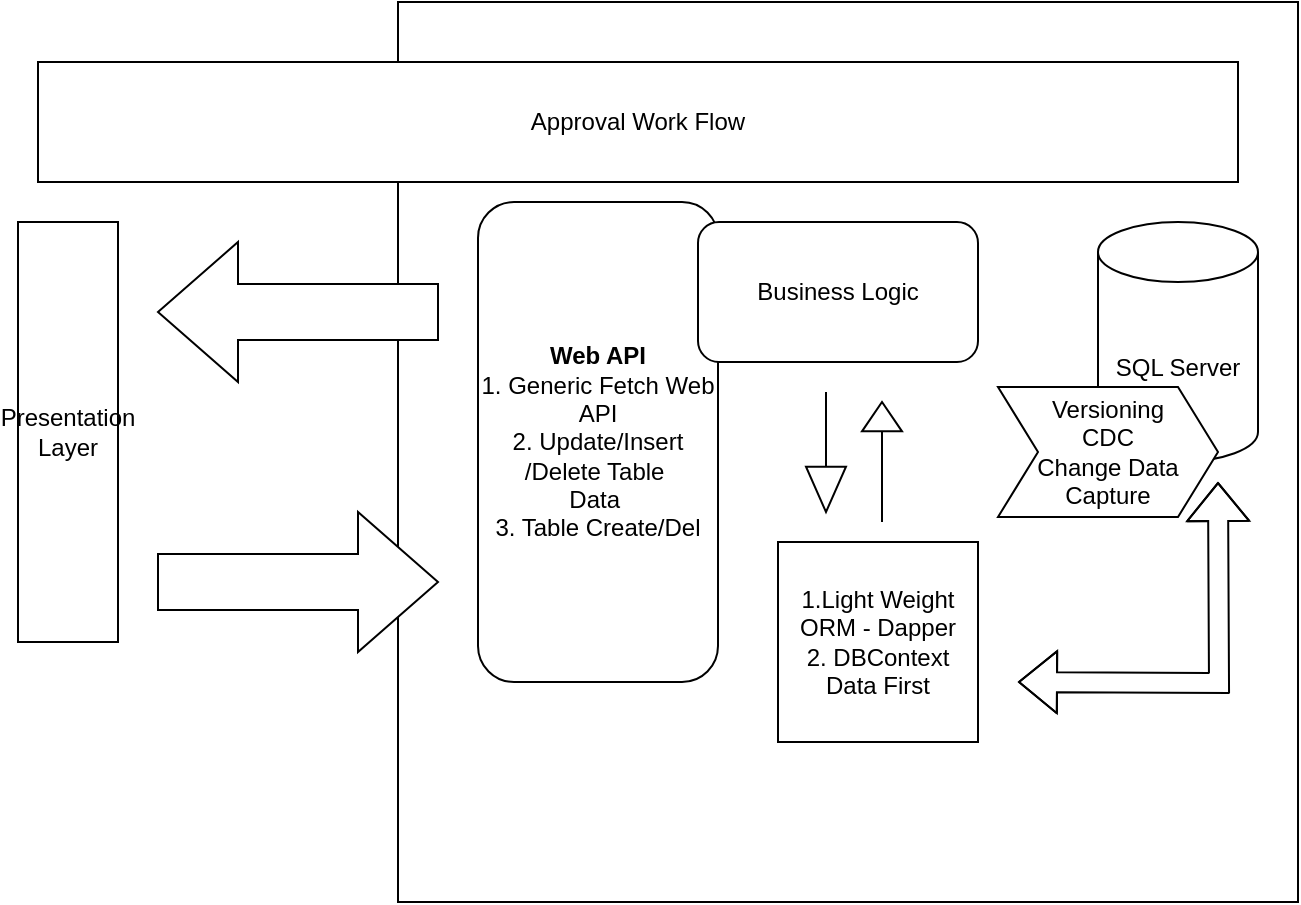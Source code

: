 <mxfile version="15.4.0" type="github" pages="2">
  <diagram id="yoYdtd2djBJbXm_HWHxz" name="GenericLayout">
    <mxGraphModel dx="782" dy="1479" grid="1" gridSize="10" guides="1" tooltips="1" connect="1" arrows="1" fold="1" page="1" pageScale="1" pageWidth="850" pageHeight="1100" math="0" shadow="0">
      <root>
        <mxCell id="0" />
        <mxCell id="1" parent="0" />
        <mxCell id="3N2yypHkeLpr1BuUNtrp-8" value="" style="whiteSpace=wrap;html=1;aspect=fixed;" parent="1" vertex="1">
          <mxGeometry x="280" y="-430" width="450" height="450" as="geometry" />
        </mxCell>
        <mxCell id="3N2yypHkeLpr1BuUNtrp-3" value="SQL Server" style="shape=cylinder3;whiteSpace=wrap;html=1;boundedLbl=1;backgroundOutline=1;size=15;" parent="1" vertex="1">
          <mxGeometry x="630" y="-320" width="80" height="120" as="geometry" />
        </mxCell>
        <mxCell id="3N2yypHkeLpr1BuUNtrp-2" value="&lt;b&gt;Web API&lt;br&gt;&lt;/b&gt;1. Generic Fetch Web API&lt;br&gt;2. Update/Insert&lt;br&gt;/Delete Table&amp;nbsp;&lt;br&gt;Data&amp;nbsp;&lt;br&gt;3. Table Create/Del" style="rounded=1;whiteSpace=wrap;html=1;" parent="1" vertex="1">
          <mxGeometry x="320" y="-330" width="120" height="240" as="geometry" />
        </mxCell>
        <mxCell id="3N2yypHkeLpr1BuUNtrp-5" value="1.Light Weight ORM - Dapper&lt;br&gt;2. DBContext Data First" style="whiteSpace=wrap;html=1;aspect=fixed;" parent="1" vertex="1">
          <mxGeometry x="470" y="-160" width="100" height="100" as="geometry" />
        </mxCell>
        <mxCell id="3N2yypHkeLpr1BuUNtrp-4" value="Business Logic" style="rounded=1;whiteSpace=wrap;html=1;" parent="1" vertex="1">
          <mxGeometry x="430" y="-320" width="140" height="70" as="geometry" />
        </mxCell>
        <mxCell id="3N2yypHkeLpr1BuUNtrp-7" value="Presentation Layer" style="rounded=0;whiteSpace=wrap;html=1;" parent="1" vertex="1">
          <mxGeometry x="90" y="-320" width="50" height="210" as="geometry" />
        </mxCell>
        <mxCell id="3N2yypHkeLpr1BuUNtrp-9" value="" style="html=1;shadow=0;dashed=0;align=center;verticalAlign=middle;shape=mxgraph.arrows2.arrow;dy=0.6;dx=40;flipH=1;notch=0;" parent="1" vertex="1">
          <mxGeometry x="160" y="-310" width="140" height="70" as="geometry" />
        </mxCell>
        <mxCell id="3N2yypHkeLpr1BuUNtrp-11" value="" style="html=1;shadow=0;dashed=0;align=center;verticalAlign=middle;shape=mxgraph.arrows2.arrow;dy=0.6;dx=40;notch=0;" parent="1" vertex="1">
          <mxGeometry x="160" y="-175" width="140" height="70" as="geometry" />
        </mxCell>
        <mxCell id="3N2yypHkeLpr1BuUNtrp-28" value="Approval Work Flow" style="rounded=0;whiteSpace=wrap;html=1;" parent="1" vertex="1">
          <mxGeometry x="100" y="-400" width="600" height="60" as="geometry" />
        </mxCell>
        <mxCell id="3N2yypHkeLpr1BuUNtrp-19" value="" style="shape=flexArrow;endArrow=classic;startArrow=classic;html=1;rounded=0;edgeStyle=orthogonalEdgeStyle;" parent="1" edge="1">
          <mxGeometry width="100" height="100" relative="1" as="geometry">
            <mxPoint x="590" y="-90" as="sourcePoint" />
            <mxPoint x="690" y="-190" as="targetPoint" />
          </mxGeometry>
        </mxCell>
        <mxCell id="3N2yypHkeLpr1BuUNtrp-20" value="" style="html=1;shadow=0;dashed=0;align=center;verticalAlign=middle;shape=mxgraph.arrows2.arrow;dy=1;dx=22.67;direction=south;notch=0;" parent="1" vertex="1">
          <mxGeometry x="484" y="-235" width="20" height="60" as="geometry" />
        </mxCell>
        <mxCell id="3N2yypHkeLpr1BuUNtrp-21" value="" style="html=1;shadow=0;dashed=0;align=center;verticalAlign=middle;shape=mxgraph.arrows2.arrow;dy=1;dx=14.67;direction=north;notch=0;" parent="1" vertex="1">
          <mxGeometry x="512" y="-230" width="20" height="60" as="geometry" />
        </mxCell>
        <mxCell id="3N2yypHkeLpr1BuUNtrp-30" value="Versioning&lt;br&gt;CDC&lt;br&gt;Change Data Capture" style="shape=step;perimeter=stepPerimeter;whiteSpace=wrap;html=1;fixedSize=1;" parent="1" vertex="1">
          <mxGeometry x="580" y="-237.5" width="110" height="65" as="geometry" />
        </mxCell>
      </root>
    </mxGraphModel>
  </diagram>
  <diagram id="y0hUB6qg4qWddn2lhrSZ" name="Components">
    <mxGraphModel dx="1872" dy="379" grid="1" gridSize="10" guides="1" tooltips="1" connect="1" arrows="1" fold="1" page="1" pageScale="1" pageWidth="850" pageHeight="1100" math="0" shadow="0">
      <root>
        <mxCell id="13ejvIwZYMMqMWCN97-g-0" />
        <mxCell id="13ejvIwZYMMqMWCN97-g-1" parent="13ejvIwZYMMqMWCN97-g-0" />
        <mxCell id="djBtDBpn0Fjz__Azsnwe-11" value="" style="points=[[0.25,0,0],[0.5,0,0],[0.75,0,0],[1,0.25,0],[1,0.5,0],[1,0.75,0],[0.75,1,0],[0.5,1,0],[0.25,1,0],[0,0.75,0],[0,0.5,0],[0,0.25,0]];rounded=1;dashed=1;dashPattern=5 2 1 2;labelPosition=center;verticalLabelPosition=top;align=right;verticalAlign=bottom;fontSize=8;" vertex="1" parent="13ejvIwZYMMqMWCN97-g-1">
          <mxGeometry x="-20" y="290" width="275" height="600" as="geometry" />
        </mxCell>
        <mxCell id="djBtDBpn0Fjz__Azsnwe-5" value="" style="points=[[0.25,0,0],[0.5,0,0],[0.75,0,0],[1,0.25,0],[1,0.5,0],[1,0.75,0],[0.75,1,0],[0.5,1,0],[0.25,1,0],[0,0.75,0],[0,0.5,0],[0,0.25,0]];rounded=1;dashed=1;dashPattern=5 2 1 2;labelPosition=center;verticalLabelPosition=top;align=right;verticalAlign=bottom;fontSize=8;" vertex="1" parent="13ejvIwZYMMqMWCN97-g-1">
          <mxGeometry x="325" y="350" width="265" height="330" as="geometry" />
        </mxCell>
        <mxCell id="CEuCjNbCS-pu4OujHG4Z-0" value="Data Access" style="html=1;dropTarget=0;align=left;" parent="13ejvIwZYMMqMWCN97-g-1" vertex="1">
          <mxGeometry x="370" y="380" width="170" height="90" as="geometry" />
        </mxCell>
        <mxCell id="CEuCjNbCS-pu4OujHG4Z-1" value="" style="shape=module;jettyWidth=8;jettyHeight=4;" parent="CEuCjNbCS-pu4OujHG4Z-0" vertex="1">
          <mxGeometry x="1" width="69" height="30" relative="1" as="geometry">
            <mxPoint x="-80" y="15" as="offset" />
          </mxGeometry>
        </mxCell>
        <mxCell id="CEuCjNbCS-pu4OujHG4Z-2" value="DataBase" style="aspect=fixed;html=1;points=[];align=left;image;fontSize=12;image=img/lib/azure2/databases/SQL_Database.svg;fontFamily=Helvetica;fontColor=#000000;strokeColor=#000000;fillColor=#ffffff;" parent="13ejvIwZYMMqMWCN97-g-1" vertex="1">
          <mxGeometry x="350" y="485" width="150" height="150" as="geometry" />
        </mxCell>
        <mxCell id="yxPaw60GtT4yM2VsDhWt-2" value="" style="endArrow=open;endFill=1;endSize=12;html=1;rounded=0;edgeStyle=orthogonalEdgeStyle;" parent="13ejvIwZYMMqMWCN97-g-1" edge="1" target="7FZYkWP2k6L7iK5dleig-6">
          <mxGeometry width="160" relative="1" as="geometry">
            <mxPoint x="395" y="89.5" as="sourcePoint" />
            <mxPoint x="445" y="89.5" as="targetPoint" />
          </mxGeometry>
        </mxCell>
        <mxCell id="djBtDBpn0Fjz__Azsnwe-0" value="" style="points=[[0.25,0,0],[0.5,0,0],[0.75,0,0],[1,0.25,0],[1,0.5,0],[1,0.75,0],[0.75,1,0],[0.5,1,0],[0.25,1,0],[0,0.75,0],[0,0.5,0],[0,0.25,0]];rounded=1;dashed=1;dashPattern=5 2 1 2;labelPosition=center;verticalLabelPosition=top;align=right;verticalAlign=bottom;fontSize=8;" vertex="1" parent="13ejvIwZYMMqMWCN97-g-1">
          <mxGeometry x="635" y="340" width="150" height="340" as="geometry" />
        </mxCell>
        <mxCell id="rCWzzTYEou9588F6fZ6Q-3" value="Generic Fetch &#xa;API" style="shape=module;align=left;spacingLeft=20;align=center;verticalAlign=top;" parent="13ejvIwZYMMqMWCN97-g-1" vertex="1">
          <mxGeometry x="660" y="390" width="100" height="50" as="geometry" />
        </mxCell>
        <mxCell id="rCWzzTYEou9588F6fZ6Q-4" value="Web API &#xa;Del/Insert&#xa;/Delete &#xa;Data" style="shape=module;align=left;spacingLeft=20;align=center;verticalAlign=top;" parent="13ejvIwZYMMqMWCN97-g-1" vertex="1">
          <mxGeometry x="660" y="450" width="100" height="75" as="geometry" />
        </mxCell>
        <mxCell id="djBtDBpn0Fjz__Azsnwe-1" value="" style="points=[[0.25,0,0],[0.5,0,0],[0.75,0,0],[1,0.25,0],[1,0.5,0],[1,0.75,0],[0.75,1,0],[0.5,1,0],[0.25,1,0],[0,0.75,0],[0,0.5,0],[0,0.25,0]];rounded=1;dashed=1;dashPattern=5 2 1 2;labelPosition=center;verticalLabelPosition=top;align=right;verticalAlign=bottom;fontSize=8;" vertex="1" parent="13ejvIwZYMMqMWCN97-g-1">
          <mxGeometry x="230" y="30" width="375" height="100" as="geometry" />
        </mxCell>
        <mxCell id="rCWzzTYEou9588F6fZ6Q-5" value="«interface»&lt;br&gt;IDynamicQuery" style="html=1;" parent="13ejvIwZYMMqMWCN97-g-1" vertex="1">
          <mxGeometry x="285" y="45" width="110" height="70" as="geometry" />
        </mxCell>
        <mxCell id="rCWzzTYEou9588F6fZ6Q-6" value="&lt;p style=&quot;margin: 0px ; margin-top: 4px ; text-align: center&quot;&gt;&lt;b&gt;Class&lt;/b&gt;&lt;/p&gt;&lt;hr size=&quot;1&quot;&gt;&lt;div style=&quot;height: 2px&quot;&gt;DynamicQuery&lt;/div&gt;" style="verticalAlign=top;align=left;overflow=fill;fontSize=12;fontFamily=Helvetica;html=1;" parent="13ejvIwZYMMqMWCN97-g-1" vertex="1">
          <mxGeometry x="440" y="50" width="140" height="60" as="geometry" />
        </mxCell>
        <mxCell id="djBtDBpn0Fjz__Azsnwe-17" style="edgeStyle=none;curved=1;sketch=1;orthogonalLoop=1;jettySize=auto;html=1;dashed=1;endArrow=open;endSize=8;verticalAlign=bottom;" edge="1" parent="13ejvIwZYMMqMWCN97-g-1">
          <mxGeometry relative="1" as="geometry">
            <mxPoint x="390" y="340" as="targetPoint" />
            <mxPoint x="390" y="230" as="sourcePoint" />
          </mxGeometry>
        </mxCell>
        <mxCell id="7FZYkWP2k6L7iK5dleig-1" value="" style="edgeStyle=none;curved=1;sketch=1;orthogonalLoop=1;jettySize=auto;html=1;dashed=1;sketchStyle=rough;endArrow=open;endSize=8;verticalAlign=bottom;" edge="1" parent="13ejvIwZYMMqMWCN97-g-1" source="djBtDBpn0Fjz__Azsnwe-16">
          <mxGeometry relative="1" as="geometry">
            <mxPoint x="320" y="410" as="targetPoint" />
          </mxGeometry>
        </mxCell>
        <mxCell id="djBtDBpn0Fjz__Azsnwe-16" value="" style="shape=waypoint;sketch=0;size=6;pointerEvents=1;points=[];fillColor=none;resizable=0;rotatable=0;perimeter=centerPerimeter;snapToPoint=1;" vertex="1" parent="13ejvIwZYMMqMWCN97-g-1">
          <mxGeometry x="245" y="390" width="40" height="40" as="geometry" />
        </mxCell>
        <mxCell id="djBtDBpn0Fjz__Azsnwe-18" value="Reference Data" style="verticalAlign=top;align=left;spacingTop=8;spacingLeft=2;spacingRight=12;shape=cube;size=10;direction=south;fontStyle=4;html=1;" vertex="1" parent="13ejvIwZYMMqMWCN97-g-1">
          <mxGeometry x="50" y="315" width="180" height="120" as="geometry" />
        </mxCell>
        <mxCell id="djBtDBpn0Fjz__Azsnwe-19" value="Reference Data&#xa;Add/U/Del/Insert" style="shape=module;align=left;spacingLeft=20;align=center;verticalAlign=top;" vertex="1" parent="13ejvIwZYMMqMWCN97-g-1">
          <mxGeometry x="70" y="350" width="120" height="70" as="geometry" />
        </mxCell>
        <mxCell id="djBtDBpn0Fjz__Azsnwe-20" value="Mapping Data" style="verticalAlign=top;align=left;spacingTop=8;spacingLeft=2;spacingRight=12;shape=cube;size=10;direction=south;fontStyle=4;html=1;" vertex="1" parent="13ejvIwZYMMqMWCN97-g-1">
          <mxGeometry x="50" y="450" width="180" height="120" as="geometry" />
        </mxCell>
        <mxCell id="djBtDBpn0Fjz__Azsnwe-21" value="Mapping Data&#xa;Add/U/Del/Insert" style="shape=module;align=left;spacingLeft=20;align=center;verticalAlign=top;" vertex="1" parent="13ejvIwZYMMqMWCN97-g-1">
          <mxGeometry x="70" y="485" width="120" height="70" as="geometry" />
        </mxCell>
        <mxCell id="djBtDBpn0Fjz__Azsnwe-22" value="Meta Data" style="verticalAlign=top;align=left;spacingTop=8;spacingLeft=2;spacingRight=12;shape=cube;size=10;direction=south;fontStyle=4;html=1;" vertex="1" parent="13ejvIwZYMMqMWCN97-g-1">
          <mxGeometry x="50" y="600" width="180" height="120" as="geometry" />
        </mxCell>
        <mxCell id="djBtDBpn0Fjz__Azsnwe-23" value="Cross Feild Data" style="verticalAlign=top;align=left;spacingTop=8;spacingLeft=2;spacingRight=12;shape=cube;size=10;direction=south;fontStyle=4;html=1;" vertex="1" parent="13ejvIwZYMMqMWCN97-g-1">
          <mxGeometry x="50" y="740" width="180" height="120" as="geometry" />
        </mxCell>
        <mxCell id="djBtDBpn0Fjz__Azsnwe-24" value="Cross field data&#xa;Add/U/Del/Insert" style="shape=module;align=left;spacingLeft=20;align=center;verticalAlign=top;" vertex="1" parent="13ejvIwZYMMqMWCN97-g-1">
          <mxGeometry x="50" y="780" width="120" height="70" as="geometry" />
        </mxCell>
        <mxCell id="djBtDBpn0Fjz__Azsnwe-25" value="Meta Data&#xa;Add/U/Del/Insert" style="shape=module;align=left;spacingLeft=20;align=center;verticalAlign=top;" vertex="1" parent="13ejvIwZYMMqMWCN97-g-1">
          <mxGeometry x="70" y="635" width="120" height="70" as="geometry" />
        </mxCell>
        <mxCell id="7FZYkWP2k6L7iK5dleig-9" style="edgeStyle=none;curved=1;sketch=1;orthogonalLoop=1;jettySize=auto;html=1;dashed=1;endArrow=open;endSize=8;verticalAlign=bottom;exitX=0.371;exitY=-0.013;exitDx=0;exitDy=0;exitPerimeter=0;" edge="1" parent="13ejvIwZYMMqMWCN97-g-1" source="djBtDBpn0Fjz__Azsnwe-0" target="7FZYkWP2k6L7iK5dleig-6">
          <mxGeometry relative="1" as="geometry">
            <Array as="points">
              <mxPoint x="710" y="220" />
            </Array>
          </mxGeometry>
        </mxCell>
        <mxCell id="7FZYkWP2k6L7iK5dleig-6" value="Generic Table Data Fetch" style="verticalAlign=top;align=left;spacingTop=8;spacingLeft=2;spacingRight=12;shape=cube;size=10;direction=south;fontStyle=4;html=1;" vertex="1" parent="13ejvIwZYMMqMWCN97-g-1">
          <mxGeometry x="335" y="160" width="175" height="105" as="geometry" />
        </mxCell>
        <mxCell id="7FZYkWP2k6L7iK5dleig-7" value="Generic Table &#xa;Fetch" style="shape=module;align=left;spacingLeft=20;align=center;verticalAlign=top;" vertex="1" parent="13ejvIwZYMMqMWCN97-g-1">
          <mxGeometry x="360" y="200" width="100" height="50" as="geometry" />
        </mxCell>
      </root>
    </mxGraphModel>
  </diagram>
</mxfile>
